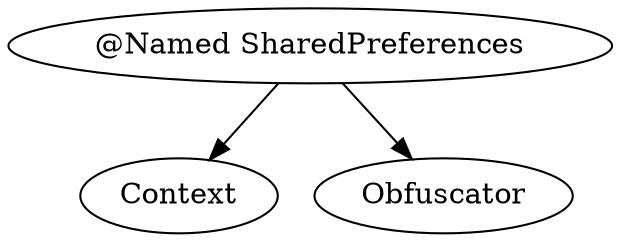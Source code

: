 digraph G1 {
  concentrate = true;
  n2 [label="@Named SharedPreferences"];
  n2 -> Context;
  n2 -> Obfuscator;
}

